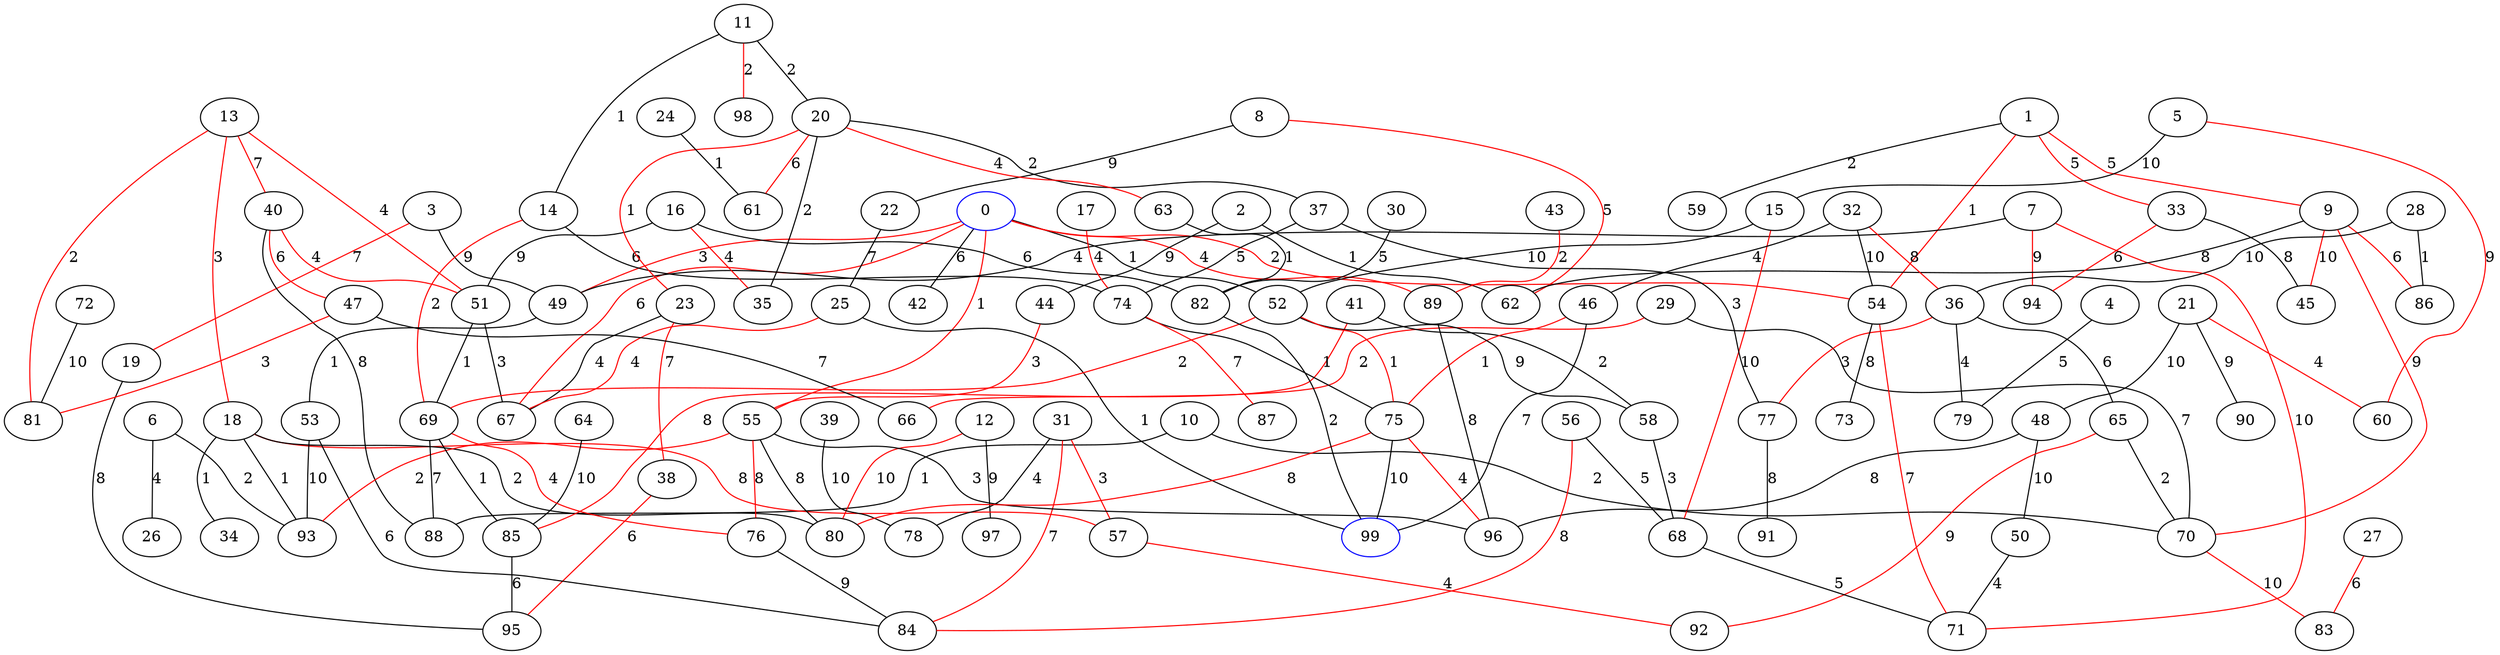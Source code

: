 graph {
    0[color="blue"] 1 2 3 4 5 6 7 8 9 10 11 12 13 14 15 16 17 18 19 20 21 22 23 24 25 26 27 28 29 30 31 32 33 34 35 36 37 38 39 40 41 42 43 44 45 46 47 48 49 50 51 52 53 54 55 56 57 58 59 60 61 62 63 64 65 66 67 68 69 70 71 72 73 74 75 76 77 78 79 80 81 82 83 84 85 86 87 88 89 90 91 92 93 94 95 96 97 98 99[color="blue"];
    0 -- 42 [label="6"];
    0 -- 49 [label="3"color="red"];
    0 -- 52 [label="1"];
    0 -- 54 [label="2"color="red"];
    0 -- 55 [label="1"color="red"];
    0 -- 67 [label="6"color="red"];
    0 -- 89 [label="4"color="red"];
    1 -- 9 [label="5"color="red"];
    1 -- 33 [label="5"color="red"];
    1 -- 54 [label="1"color="red"];
    1 -- 59 [label="2"];
    2 -- 44 [label="9"];
    2 -- 62 [label="1"];
    3 -- 19 [label="7"color="red"];
    3 -- 49 [label="9"];
    4 -- 79 [label="5"];
    5 -- 15 [label="10"];
    5 -- 60 [label="9"color="red"];
    6 -- 26 [label="4"];
    6 -- 93 [label="2"];
    7 -- 49 [label="4"];
    7 -- 71 [label="10"color="red"];
    7 -- 94 [label="9"color="red"];
    8 -- 22 [label="9"];
    8 -- 62 [label="5"color="red"];
    9 -- 45 [label="10"color="red"];
    9 -- 62 [label="8"];
    9 -- 70 [label="9"color="red"];
    9 -- 86 [label="6"color="red"];
    10 -- 70 [label="2"];
    10 -- 88 [label="1"];
    11 -- 14 [label="1"];
    11 -- 20 [label="2"];
    11 -- 98 [label="2"color="red"];
    12 -- 80 [label="10"color="red"];
    12 -- 97 [label="9"];
    13 -- 18 [label="3"color="red"];
    13 -- 40 [label="7"color="red"];
    13 -- 51 [label="4"color="red"];
    13 -- 81 [label="2"color="red"];
    14 -- 69 [label="2"color="red"];
    14 -- 74 [label="6"];
    15 -- 52 [label="10"];
    15 -- 68 [label="10"color="red"];
    16 -- 35 [label="4"color="red"];
    16 -- 51 [label="9"];
    16 -- 82 [label="6"];
    17 -- 74 [label="4"color="red"];
    18 -- 34 [label="1"];
    18 -- 57 [label="8"color="red"];
    18 -- 80 [label="2"];
    18 -- 93 [label="1"];
    19 -- 95 [label="8"];
    20 -- 23 [label="1"color="red"];
    20 -- 35 [label="2"];
    20 -- 37 [label="2"];
    20 -- 61 [label="6"color="red"];
    20 -- 63 [label="4"color="red"];
    21 -- 48 [label="10"];
    21 -- 60 [label="4"color="red"];
    21 -- 90 [label="9"];
    22 -- 25 [label="7"];
    23 -- 38 [label="7"color="red"];
    23 -- 67 [label="4"];
    24 -- 61 [label="1"];
    25 -- 67 [label="4"color="red"];
    25 -- 99 [label="1"];
    27 -- 83 [label="6"color="red"];
    28 -- 36 [label="10"];
    28 -- 86 [label="1"];
    29 -- 66 [label="2"color="red"];
    29 -- 70 [label="7"];
    30 -- 82 [label="5"];
    31 -- 57 [label="3"color="red"];
    31 -- 78 [label="4"];
    31 -- 84 [label="7"color="red"];
    32 -- 36 [label="8"color="red"];
    32 -- 46 [label="4"];
    32 -- 54 [label="10"];
    33 -- 45 [label="8"];
    33 -- 94 [label="6"color="red"];
    36 -- 65 [label="6"];
    36 -- 77 [label="3"color="red"];
    36 -- 79 [label="4"];
    37 -- 74 [label="5"];
    37 -- 77 [label="3"];
    38 -- 95 [label="6"color="red"];
    39 -- 78 [label="10"];
    40 -- 47 [label="6"color="red"];
    40 -- 51 [label="4"color="red"];
    40 -- 88 [label="8"];
    41 -- 58 [label="2"];
    41 -- 85 [label="8"color="red"];
    43 -- 89 [label="2"color="red"];
    44 -- 55 [label="3"color="red"];
    46 -- 75 [label="1"color="red"];
    46 -- 99 [label="7"];
    47 -- 66 [label="7"];
    47 -- 81 [label="3"color="red"];
    48 -- 50 [label="10"];
    48 -- 96 [label="8"];
    49 -- 53 [label="1"];
    50 -- 71 [label="4"];
    51 -- 67 [label="3"];
    51 -- 69 [label="1"];
    52 -- 58 [label="9"];
    52 -- 69 [label="2"color="red"];
    52 -- 75 [label="1"color="red"];
    53 -- 84 [label="6"];
    53 -- 93 [label="10"];
    54 -- 71 [label="7"color="red"];
    54 -- 73 [label="8"];
    55 -- 76 [label="8"color="red"];
    55 -- 80 [label="8"];
    55 -- 93 [label="2"color="red"];
    55 -- 96 [label="3"];
    56 -- 68 [label="5"];
    56 -- 84 [label="8"color="red"];
    57 -- 92 [label="4"color="red"];
    58 -- 68 [label="3"];
    63 -- 82 [label="1"];
    64 -- 85 [label="10"];
    65 -- 70 [label="2"];
    65 -- 92 [label="9"color="red"];
    68 -- 71 [label="5"];
    69 -- 76 [label="4"color="red"];
    69 -- 85 [label="1"];
    69 -- 88 [label="7"];
    70 -- 83 [label="10"color="red"];
    72 -- 81 [label="10"];
    74 -- 75 [label="1"];
    74 -- 87 [label="7"color="red"];
    75 -- 80 [label="8"color="red"];
    75 -- 96 [label="4"color="red"];
    75 -- 99 [label="10"];
    76 -- 84 [label="9"];
    77 -- 91 [label="8"];
    82 -- 99 [label="2"];
    85 -- 95 [label="6"];
    89 -- 96 [label="8"];
}
